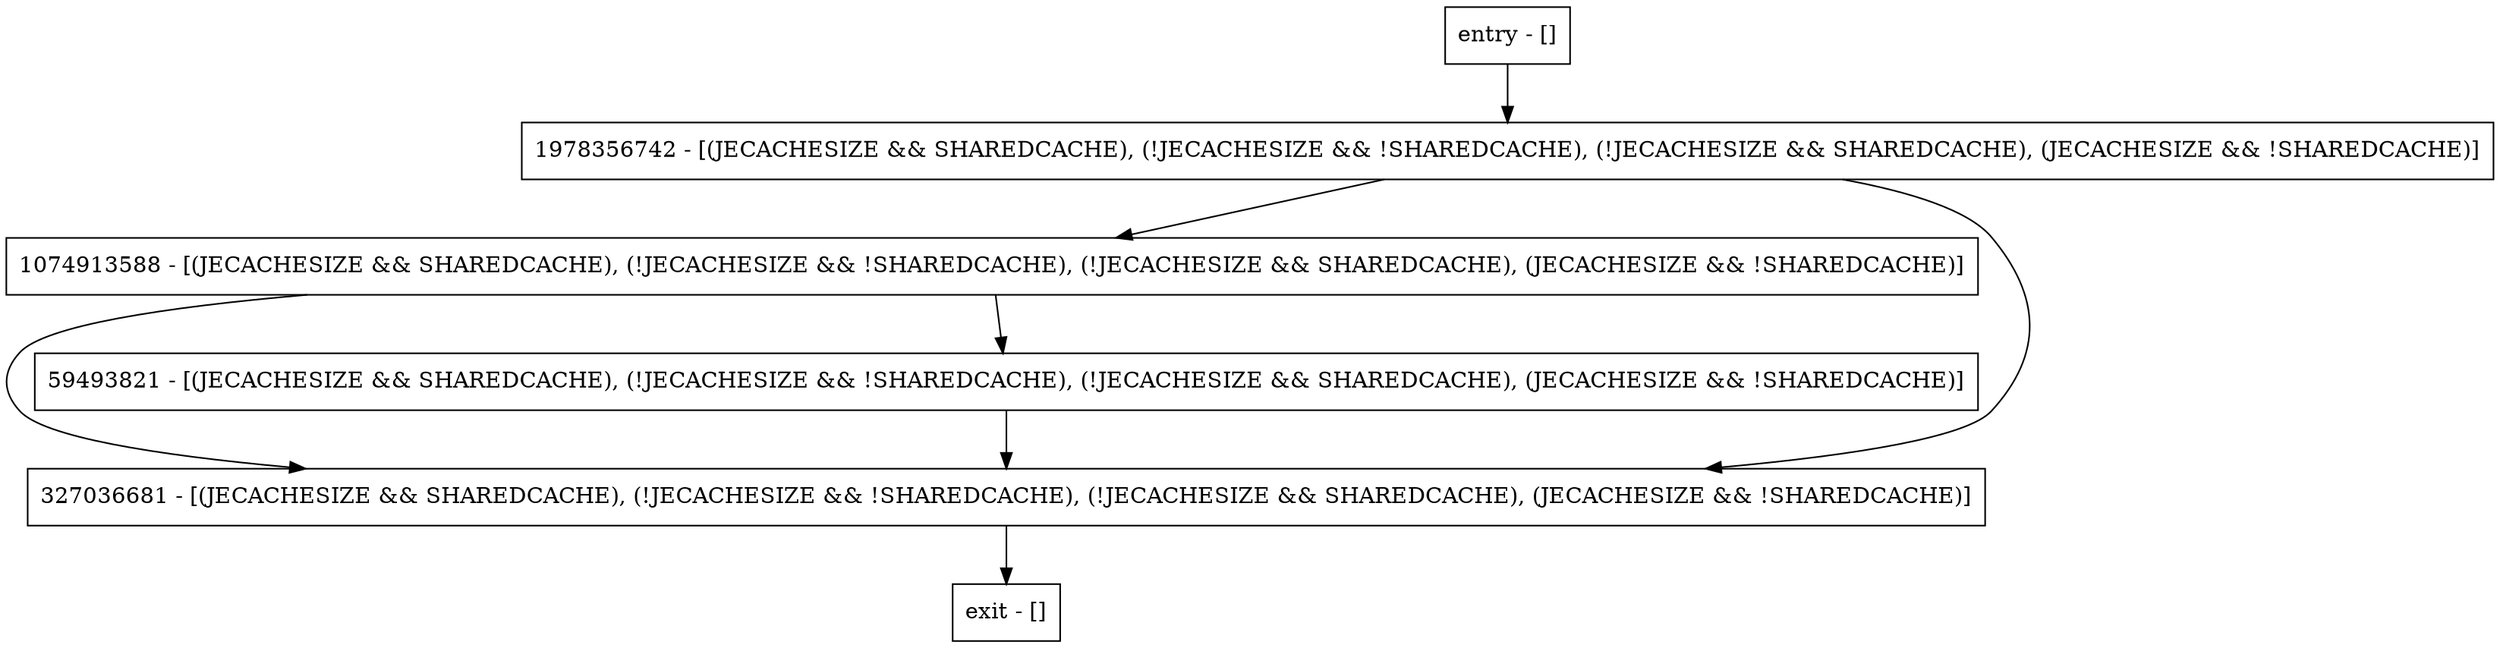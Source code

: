digraph doDaemonEviction {
node [shape=record];
1074913588 [label="1074913588 - [(JECACHESIZE && SHAREDCACHE), (!JECACHESIZE && !SHAREDCACHE), (!JECACHESIZE && SHAREDCACHE), (JECACHESIZE && !SHAREDCACHE)]"];
327036681 [label="327036681 - [(JECACHESIZE && SHAREDCACHE), (!JECACHESIZE && !SHAREDCACHE), (!JECACHESIZE && SHAREDCACHE), (JECACHESIZE && !SHAREDCACHE)]"];
entry [label="entry - []"];
exit [label="exit - []"];
59493821 [label="59493821 - [(JECACHESIZE && SHAREDCACHE), (!JECACHESIZE && !SHAREDCACHE), (!JECACHESIZE && SHAREDCACHE), (JECACHESIZE && !SHAREDCACHE)]"];
1978356742 [label="1978356742 - [(JECACHESIZE && SHAREDCACHE), (!JECACHESIZE && !SHAREDCACHE), (!JECACHESIZE && SHAREDCACHE), (JECACHESIZE && !SHAREDCACHE)]"];
entry;
exit;
1074913588 -> 327036681;
1074913588 -> 59493821;
327036681 -> exit;
entry -> 1978356742;
59493821 -> 327036681;
1978356742 -> 1074913588;
1978356742 -> 327036681;
}
